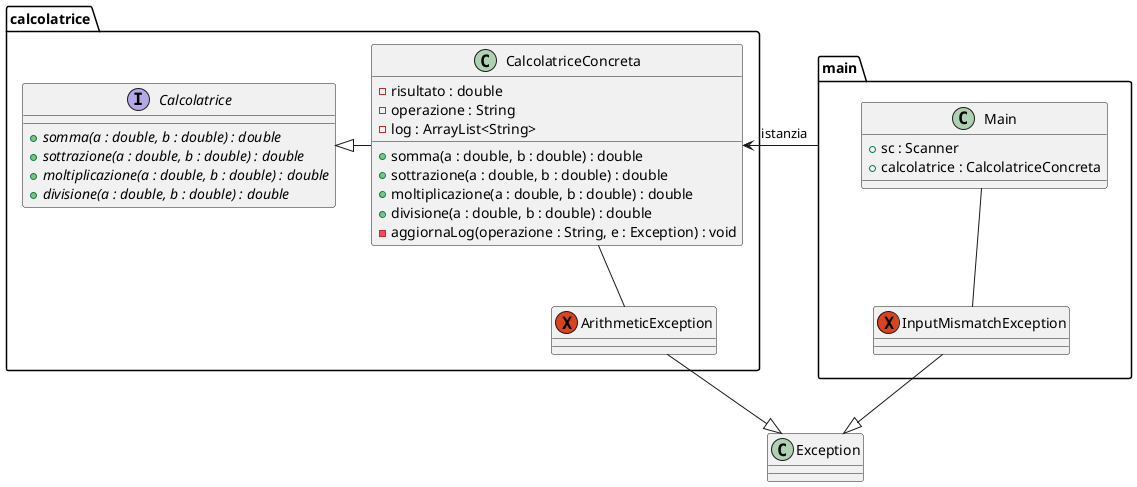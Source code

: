 @startuml
    package calcolatrice {
        interface Calcolatrice {
            + {abstract} somma(a : double, b : double) : double
            + {abstract} sottrazione(a : double, b : double) : double
            + {abstract} moltiplicazione(a : double, b : double) : double
            + {abstract} divisione(a : double, b : double) : double
        }

        class CalcolatriceConcreta {
            - risultato : double
            - operazione : String
            - log : ArrayList<String>
            + somma(a : double, b : double) : double
            + sottrazione(a : double, b : double) : double
            + moltiplicazione(a : double, b : double) : double
            + divisione(a : double, b : double) : double
            - aggiornaLog(operazione : String, e : Exception) : void
        }

        exception ArithmeticException {}
    }

    package main {
        class Main {
            + sc : Scanner
            + calcolatrice : CalcolatriceConcreta
        }

        exception InputMismatchException {}
    }

    ArithmeticException --|> Exception
    InputMismatchException --|> Exception

    CalcolatriceConcreta -left-|> Calcolatrice
    CalcolatriceConcreta -- ArithmeticException
    Main -- InputMismatchException

    main -right-> CalcolatriceConcreta : istanzia
@enduml